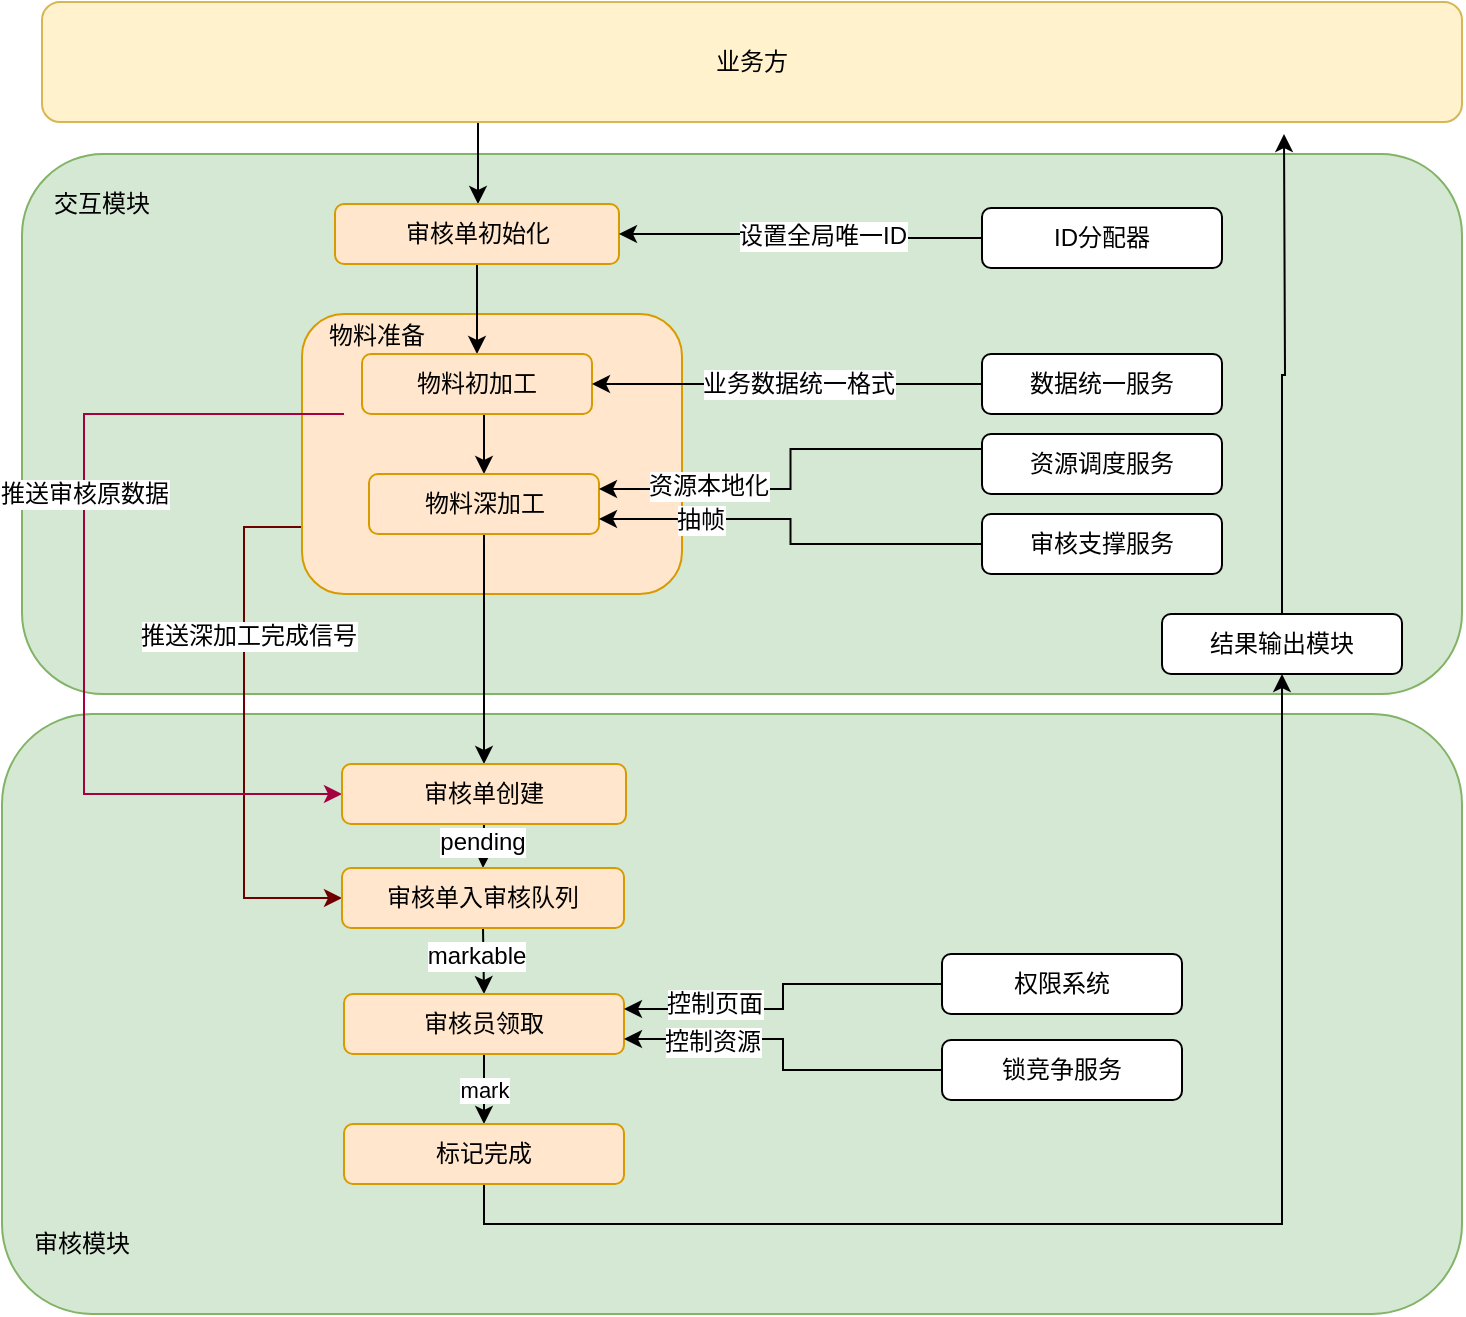 <mxfile version="10.6.0" type="github"><diagram id="ipaudz4VoA9dsfCKTygL" name="Page-1"><mxGraphModel dx="2051" dy="736" grid="1" gridSize="10" guides="1" tooltips="1" connect="1" arrows="1" fold="1" page="1" pageScale="1" pageWidth="827" pageHeight="1169" math="0" shadow="0"><root><mxCell id="0"/><mxCell id="1" parent="0"/><mxCell id="m9OTV7AAM7vStB_eTqAl-61" value="" style="rounded=1;whiteSpace=wrap;html=1;fillColor=#d5e8d4;strokeColor=#82b366;" vertex="1" parent="1"><mxGeometry x="-30" y="880" width="730" height="300" as="geometry"/></mxCell><mxCell id="m9OTV7AAM7vStB_eTqAl-60" value="" style="rounded=1;whiteSpace=wrap;html=1;fillColor=#d5e8d4;strokeColor=#82b366;" vertex="1" parent="1"><mxGeometry x="-20" y="600" width="720" height="270" as="geometry"/></mxCell><mxCell id="m9OTV7AAM7vStB_eTqAl-50" style="edgeStyle=orthogonalEdgeStyle;rounded=0;orthogonalLoop=1;jettySize=auto;html=1;exitX=0;exitY=0.75;exitDx=0;exitDy=0;fillColor=#a20025;strokeColor=#6F0000;entryX=0;entryY=0.5;entryDx=0;entryDy=0;" edge="1" parent="1" target="m9OTV7AAM7vStB_eTqAl-39"><mxGeometry relative="1" as="geometry"><mxPoint x="141" y="786.5" as="sourcePoint"/><mxPoint x="131" y="973.5" as="targetPoint"/><Array as="points"><mxPoint x="91" y="787"/><mxPoint x="91" y="972"/></Array></mxGeometry></mxCell><mxCell id="m9OTV7AAM7vStB_eTqAl-51" value="推送深加工完成信号" style="text;html=1;resizable=0;points=[];align=center;verticalAlign=middle;labelBackgroundColor=#ffffff;" vertex="1" connectable="0" parent="m9OTV7AAM7vStB_eTqAl-50"><mxGeometry x="-0.267" y="2" relative="1" as="geometry"><mxPoint as="offset"/></mxGeometry></mxCell><mxCell id="m9OTV7AAM7vStB_eTqAl-23" value="" style="rounded=1;whiteSpace=wrap;html=1;fillColor=#ffe6cc;strokeColor=#d79b00;" vertex="1" parent="1"><mxGeometry x="120" y="680" width="190" height="140" as="geometry"/></mxCell><mxCell id="m9OTV7AAM7vStB_eTqAl-28" style="edgeStyle=orthogonalEdgeStyle;rounded=0;orthogonalLoop=1;jettySize=auto;html=1;exitX=0.25;exitY=1;exitDx=0;exitDy=0;" edge="1" parent="1" source="XifWRVbYAJfhHNXhCuVm-2" target="m9OTV7AAM7vStB_eTqAl-1"><mxGeometry relative="1" as="geometry"><Array as="points"><mxPoint x="208" y="584"/></Array></mxGeometry></mxCell><mxCell id="XifWRVbYAJfhHNXhCuVm-2" value="业务方" style="rounded=1;whiteSpace=wrap;html=1;fillColor=#fff2cc;strokeColor=#d6b656;" parent="1" vertex="1"><mxGeometry x="-10" y="524" width="710" height="60" as="geometry"/></mxCell><mxCell id="m9OTV7AAM7vStB_eTqAl-15" style="edgeStyle=orthogonalEdgeStyle;rounded=0;orthogonalLoop=1;jettySize=auto;html=1;exitX=0.5;exitY=1;exitDx=0;exitDy=0;" edge="1" parent="1" source="m9OTV7AAM7vStB_eTqAl-1" target="m9OTV7AAM7vStB_eTqAl-11"><mxGeometry relative="1" as="geometry"/></mxCell><mxCell id="m9OTV7AAM7vStB_eTqAl-1" value="审核单初始化" style="rounded=1;whiteSpace=wrap;html=1;fillColor=#ffe6cc;strokeColor=#d79b00;" vertex="1" parent="1"><mxGeometry x="136.5" y="625" width="142" height="30" as="geometry"/></mxCell><mxCell id="m9OTV7AAM7vStB_eTqAl-6" style="edgeStyle=orthogonalEdgeStyle;rounded=0;orthogonalLoop=1;jettySize=auto;html=1;exitX=0;exitY=0.5;exitDx=0;exitDy=0;entryX=1;entryY=0.5;entryDx=0;entryDy=0;" edge="1" parent="1" source="m9OTV7AAM7vStB_eTqAl-3" target="m9OTV7AAM7vStB_eTqAl-1"><mxGeometry relative="1" as="geometry"/></mxCell><mxCell id="m9OTV7AAM7vStB_eTqAl-7" value="设置全局唯一ID" style="text;html=1;resizable=0;points=[];align=center;verticalAlign=middle;labelBackgroundColor=#ffffff;" vertex="1" connectable="0" parent="m9OTV7AAM7vStB_eTqAl-6"><mxGeometry x="-0.129" y="3" relative="1" as="geometry"><mxPoint y="-4" as="offset"/></mxGeometry></mxCell><mxCell id="m9OTV7AAM7vStB_eTqAl-3" value="ID分配器" style="rounded=1;whiteSpace=wrap;html=1;" vertex="1" parent="1"><mxGeometry x="460" y="627" width="120" height="30" as="geometry"/></mxCell><mxCell id="m9OTV7AAM7vStB_eTqAl-32" style="edgeStyle=orthogonalEdgeStyle;rounded=0;orthogonalLoop=1;jettySize=auto;html=1;exitX=0.5;exitY=1;exitDx=0;exitDy=0;entryX=0.5;entryY=0;entryDx=0;entryDy=0;" edge="1" parent="1" source="m9OTV7AAM7vStB_eTqAl-11" target="m9OTV7AAM7vStB_eTqAl-16"><mxGeometry relative="1" as="geometry"/></mxCell><mxCell id="m9OTV7AAM7vStB_eTqAl-37" style="edgeStyle=orthogonalEdgeStyle;rounded=0;orthogonalLoop=1;jettySize=auto;html=1;exitX=0;exitY=0.5;exitDx=0;exitDy=0;entryX=0;entryY=0.5;entryDx=0;entryDy=0;fillColor=#d80073;strokeColor=#A50040;" edge="1" parent="1" target="m9OTV7AAM7vStB_eTqAl-36"><mxGeometry relative="1" as="geometry"><mxPoint x="141" y="730" as="sourcePoint"/><mxPoint x="131" y="920" as="targetPoint"/><Array as="points"><mxPoint x="11" y="730"/><mxPoint x="11" y="920"/></Array></mxGeometry></mxCell><mxCell id="m9OTV7AAM7vStB_eTqAl-38" value="推送审核原数据" style="text;html=1;resizable=0;points=[];align=center;verticalAlign=middle;labelBackgroundColor=#ffffff;" vertex="1" connectable="0" parent="m9OTV7AAM7vStB_eTqAl-37"><mxGeometry x="0.094" y="-1" relative="1" as="geometry"><mxPoint x="1" y="-76" as="offset"/></mxGeometry></mxCell><mxCell id="m9OTV7AAM7vStB_eTqAl-11" value="物料初加工" style="rounded=1;whiteSpace=wrap;html=1;fillColor=#ffe6cc;strokeColor=#d79b00;" vertex="1" parent="1"><mxGeometry x="150" y="700" width="115" height="30" as="geometry"/></mxCell><mxCell id="m9OTV7AAM7vStB_eTqAl-13" style="edgeStyle=orthogonalEdgeStyle;rounded=0;orthogonalLoop=1;jettySize=auto;html=1;exitX=0;exitY=0.5;exitDx=0;exitDy=0;entryX=1;entryY=0.5;entryDx=0;entryDy=0;" edge="1" parent="1" source="m9OTV7AAM7vStB_eTqAl-12" target="m9OTV7AAM7vStB_eTqAl-11"><mxGeometry relative="1" as="geometry"/></mxCell><mxCell id="m9OTV7AAM7vStB_eTqAl-14" value="业务数据统一格式" style="text;html=1;resizable=0;points=[];align=center;verticalAlign=middle;labelBackgroundColor=#ffffff;" vertex="1" connectable="0" parent="m9OTV7AAM7vStB_eTqAl-13"><mxGeometry x="-0.053" relative="1" as="geometry"><mxPoint as="offset"/></mxGeometry></mxCell><mxCell id="m9OTV7AAM7vStB_eTqAl-12" value="数据统一服务" style="rounded=1;whiteSpace=wrap;html=1;" vertex="1" parent="1"><mxGeometry x="460" y="700" width="120" height="30" as="geometry"/></mxCell><mxCell id="m9OTV7AAM7vStB_eTqAl-45" style="edgeStyle=orthogonalEdgeStyle;rounded=0;orthogonalLoop=1;jettySize=auto;html=1;exitX=0.5;exitY=1;exitDx=0;exitDy=0;" edge="1" parent="1" source="m9OTV7AAM7vStB_eTqAl-16" target="m9OTV7AAM7vStB_eTqAl-36"><mxGeometry relative="1" as="geometry"/></mxCell><mxCell id="m9OTV7AAM7vStB_eTqAl-16" value="物料深加工" style="rounded=1;whiteSpace=wrap;html=1;fillColor=#ffe6cc;strokeColor=#d79b00;" vertex="1" parent="1"><mxGeometry x="153.5" y="760" width="115" height="30" as="geometry"/></mxCell><mxCell id="m9OTV7AAM7vStB_eTqAl-19" style="edgeStyle=orthogonalEdgeStyle;rounded=0;orthogonalLoop=1;jettySize=auto;html=1;exitX=0;exitY=0.25;exitDx=0;exitDy=0;entryX=1;entryY=0.25;entryDx=0;entryDy=0;" edge="1" parent="1" source="m9OTV7AAM7vStB_eTqAl-17" target="m9OTV7AAM7vStB_eTqAl-16"><mxGeometry relative="1" as="geometry"/></mxCell><mxCell id="m9OTV7AAM7vStB_eTqAl-20" value="资源本地化" style="text;html=1;resizable=0;points=[];align=center;verticalAlign=middle;labelBackgroundColor=#ffffff;" vertex="1" connectable="0" parent="m9OTV7AAM7vStB_eTqAl-19"><mxGeometry x="0.613" y="-1" relative="1" as="geometry"><mxPoint x="13" y="-1" as="offset"/></mxGeometry></mxCell><mxCell id="m9OTV7AAM7vStB_eTqAl-17" value="资源调度服务" style="rounded=1;whiteSpace=wrap;html=1;" vertex="1" parent="1"><mxGeometry x="460" y="740" width="120" height="30" as="geometry"/></mxCell><mxCell id="m9OTV7AAM7vStB_eTqAl-21" style="edgeStyle=orthogonalEdgeStyle;rounded=0;orthogonalLoop=1;jettySize=auto;html=1;exitX=0;exitY=0.5;exitDx=0;exitDy=0;entryX=1;entryY=0.75;entryDx=0;entryDy=0;" edge="1" parent="1" source="m9OTV7AAM7vStB_eTqAl-18" target="m9OTV7AAM7vStB_eTqAl-16"><mxGeometry relative="1" as="geometry"/></mxCell><mxCell id="m9OTV7AAM7vStB_eTqAl-22" value="抽帧" style="text;html=1;resizable=0;points=[];align=center;verticalAlign=middle;labelBackgroundColor=#ffffff;" vertex="1" connectable="0" parent="m9OTV7AAM7vStB_eTqAl-21"><mxGeometry x="0.583" y="3" relative="1" as="geometry"><mxPoint x="8" y="-3" as="offset"/></mxGeometry></mxCell><mxCell id="m9OTV7AAM7vStB_eTqAl-18" value="审核支撑服务" style="rounded=1;whiteSpace=wrap;html=1;" vertex="1" parent="1"><mxGeometry x="460" y="780" width="120" height="30" as="geometry"/></mxCell><mxCell id="m9OTV7AAM7vStB_eTqAl-24" value="物料准备" style="text;html=1;strokeColor=none;fillColor=none;align=center;verticalAlign=middle;whiteSpace=wrap;rounded=0;" vertex="1" parent="1"><mxGeometry x="130" y="683" width="55" height="15" as="geometry"/></mxCell><mxCell id="m9OTV7AAM7vStB_eTqAl-46" style="edgeStyle=orthogonalEdgeStyle;rounded=0;orthogonalLoop=1;jettySize=auto;html=1;exitX=0.5;exitY=1;exitDx=0;exitDy=0;entryX=0.5;entryY=0;entryDx=0;entryDy=0;" edge="1" parent="1" source="m9OTV7AAM7vStB_eTqAl-36" target="m9OTV7AAM7vStB_eTqAl-39"><mxGeometry relative="1" as="geometry"/></mxCell><mxCell id="m9OTV7AAM7vStB_eTqAl-47" value="pending" style="text;html=1;resizable=0;points=[];align=center;verticalAlign=middle;labelBackgroundColor=#ffffff;" vertex="1" connectable="0" parent="m9OTV7AAM7vStB_eTqAl-46"><mxGeometry x="-0.15" y="-1" relative="1" as="geometry"><mxPoint as="offset"/></mxGeometry></mxCell><mxCell id="m9OTV7AAM7vStB_eTqAl-36" value="审核单创建" style="rounded=1;whiteSpace=wrap;html=1;fillColor=#ffe6cc;strokeColor=#d79b00;" vertex="1" parent="1"><mxGeometry x="140" y="905" width="142" height="30" as="geometry"/></mxCell><mxCell id="m9OTV7AAM7vStB_eTqAl-54" style="edgeStyle=orthogonalEdgeStyle;rounded=0;orthogonalLoop=1;jettySize=auto;html=1;exitX=0.5;exitY=1;exitDx=0;exitDy=0;entryX=0.5;entryY=0;entryDx=0;entryDy=0;" edge="1" parent="1" source="m9OTV7AAM7vStB_eTqAl-39" target="m9OTV7AAM7vStB_eTqAl-52"><mxGeometry relative="1" as="geometry"/></mxCell><mxCell id="m9OTV7AAM7vStB_eTqAl-55" value="markable" style="text;html=1;resizable=0;points=[];align=center;verticalAlign=middle;labelBackgroundColor=#ffffff;" vertex="1" connectable="0" parent="m9OTV7AAM7vStB_eTqAl-54"><mxGeometry x="-0.448" y="-4" relative="1" as="geometry"><mxPoint y="5" as="offset"/></mxGeometry></mxCell><mxCell id="m9OTV7AAM7vStB_eTqAl-39" value="审核单入审核队列" style="rounded=1;whiteSpace=wrap;html=1;fillColor=#ffe6cc;strokeColor=#d79b00;" vertex="1" parent="1"><mxGeometry x="140" y="957" width="141" height="30" as="geometry"/></mxCell><mxCell id="m9OTV7AAM7vStB_eTqAl-56" value="mark" style="edgeStyle=orthogonalEdgeStyle;rounded=0;orthogonalLoop=1;jettySize=auto;html=1;exitX=0.5;exitY=1;exitDx=0;exitDy=0;entryX=0.5;entryY=0;entryDx=0;entryDy=0;" edge="1" parent="1" source="m9OTV7AAM7vStB_eTqAl-52" target="m9OTV7AAM7vStB_eTqAl-53"><mxGeometry relative="1" as="geometry"/></mxCell><mxCell id="m9OTV7AAM7vStB_eTqAl-52" value="审核员领取" style="rounded=1;whiteSpace=wrap;html=1;fillColor=#ffe6cc;strokeColor=#d79b00;" vertex="1" parent="1"><mxGeometry x="141" y="1020" width="140" height="30" as="geometry"/></mxCell><mxCell id="m9OTV7AAM7vStB_eTqAl-87" style="edgeStyle=orthogonalEdgeStyle;rounded=0;orthogonalLoop=1;jettySize=auto;html=1;exitX=0.5;exitY=1;exitDx=0;exitDy=0;entryX=0.5;entryY=1;entryDx=0;entryDy=0;" edge="1" parent="1" source="m9OTV7AAM7vStB_eTqAl-53" target="m9OTV7AAM7vStB_eTqAl-86"><mxGeometry relative="1" as="geometry"/></mxCell><mxCell id="m9OTV7AAM7vStB_eTqAl-53" value="标记完成" style="rounded=1;whiteSpace=wrap;html=1;fillColor=#ffe6cc;strokeColor=#d79b00;" vertex="1" parent="1"><mxGeometry x="141" y="1085" width="140" height="30" as="geometry"/></mxCell><mxCell id="m9OTV7AAM7vStB_eTqAl-63" value="审核模块" style="text;html=1;strokeColor=none;fillColor=none;align=center;verticalAlign=middle;whiteSpace=wrap;rounded=0;" vertex="1" parent="1"><mxGeometry x="-20" y="1135" width="60" height="20" as="geometry"/></mxCell><mxCell id="m9OTV7AAM7vStB_eTqAl-67" value="交互模块" style="text;html=1;strokeColor=none;fillColor=none;align=center;verticalAlign=middle;whiteSpace=wrap;rounded=0;" vertex="1" parent="1"><mxGeometry x="-10" y="615" width="60" height="20" as="geometry"/></mxCell><mxCell id="m9OTV7AAM7vStB_eTqAl-79" style="edgeStyle=orthogonalEdgeStyle;rounded=0;orthogonalLoop=1;jettySize=auto;html=1;exitX=0;exitY=0.5;exitDx=0;exitDy=0;entryX=1;entryY=0.75;entryDx=0;entryDy=0;" edge="1" parent="1" source="m9OTV7AAM7vStB_eTqAl-72" target="m9OTV7AAM7vStB_eTqAl-52"><mxGeometry relative="1" as="geometry"/></mxCell><mxCell id="m9OTV7AAM7vStB_eTqAl-81" value="控制资源" style="text;html=1;resizable=0;points=[];align=center;verticalAlign=middle;labelBackgroundColor=#ffffff;" vertex="1" connectable="0" parent="m9OTV7AAM7vStB_eTqAl-79"><mxGeometry x="0.578" y="-3" relative="1" as="geometry"><mxPoint x="7" y="4" as="offset"/></mxGeometry></mxCell><mxCell id="m9OTV7AAM7vStB_eTqAl-72" value="锁竞争服务" style="rounded=1;whiteSpace=wrap;html=1;" vertex="1" parent="1"><mxGeometry x="440" y="1043" width="120" height="30" as="geometry"/></mxCell><mxCell id="m9OTV7AAM7vStB_eTqAl-78" style="edgeStyle=orthogonalEdgeStyle;rounded=0;orthogonalLoop=1;jettySize=auto;html=1;exitX=0;exitY=0.5;exitDx=0;exitDy=0;entryX=1;entryY=0.25;entryDx=0;entryDy=0;" edge="1" parent="1" source="m9OTV7AAM7vStB_eTqAl-76" target="m9OTV7AAM7vStB_eTqAl-52"><mxGeometry relative="1" as="geometry"/></mxCell><mxCell id="m9OTV7AAM7vStB_eTqAl-80" value="控制页面" style="text;html=1;resizable=0;points=[];align=center;verticalAlign=middle;labelBackgroundColor=#ffffff;" vertex="1" connectable="0" parent="m9OTV7AAM7vStB_eTqAl-78"><mxGeometry x="0.624" y="1" relative="1" as="geometry"><mxPoint x="13" y="-4" as="offset"/></mxGeometry></mxCell><mxCell id="m9OTV7AAM7vStB_eTqAl-76" value="权限系统" style="rounded=1;whiteSpace=wrap;html=1;" vertex="1" parent="1"><mxGeometry x="440" y="1000" width="120" height="30" as="geometry"/></mxCell><mxCell id="m9OTV7AAM7vStB_eTqAl-88" style="edgeStyle=orthogonalEdgeStyle;rounded=0;orthogonalLoop=1;jettySize=auto;html=1;exitX=0.5;exitY=0;exitDx=0;exitDy=0;" edge="1" parent="1" source="m9OTV7AAM7vStB_eTqAl-86"><mxGeometry relative="1" as="geometry"><mxPoint x="611" y="590" as="targetPoint"/></mxGeometry></mxCell><mxCell id="m9OTV7AAM7vStB_eTqAl-86" value="结果输出模块" style="rounded=1;whiteSpace=wrap;html=1;" vertex="1" parent="1"><mxGeometry x="550" y="830" width="120" height="30" as="geometry"/></mxCell></root></mxGraphModel></diagram></mxfile>